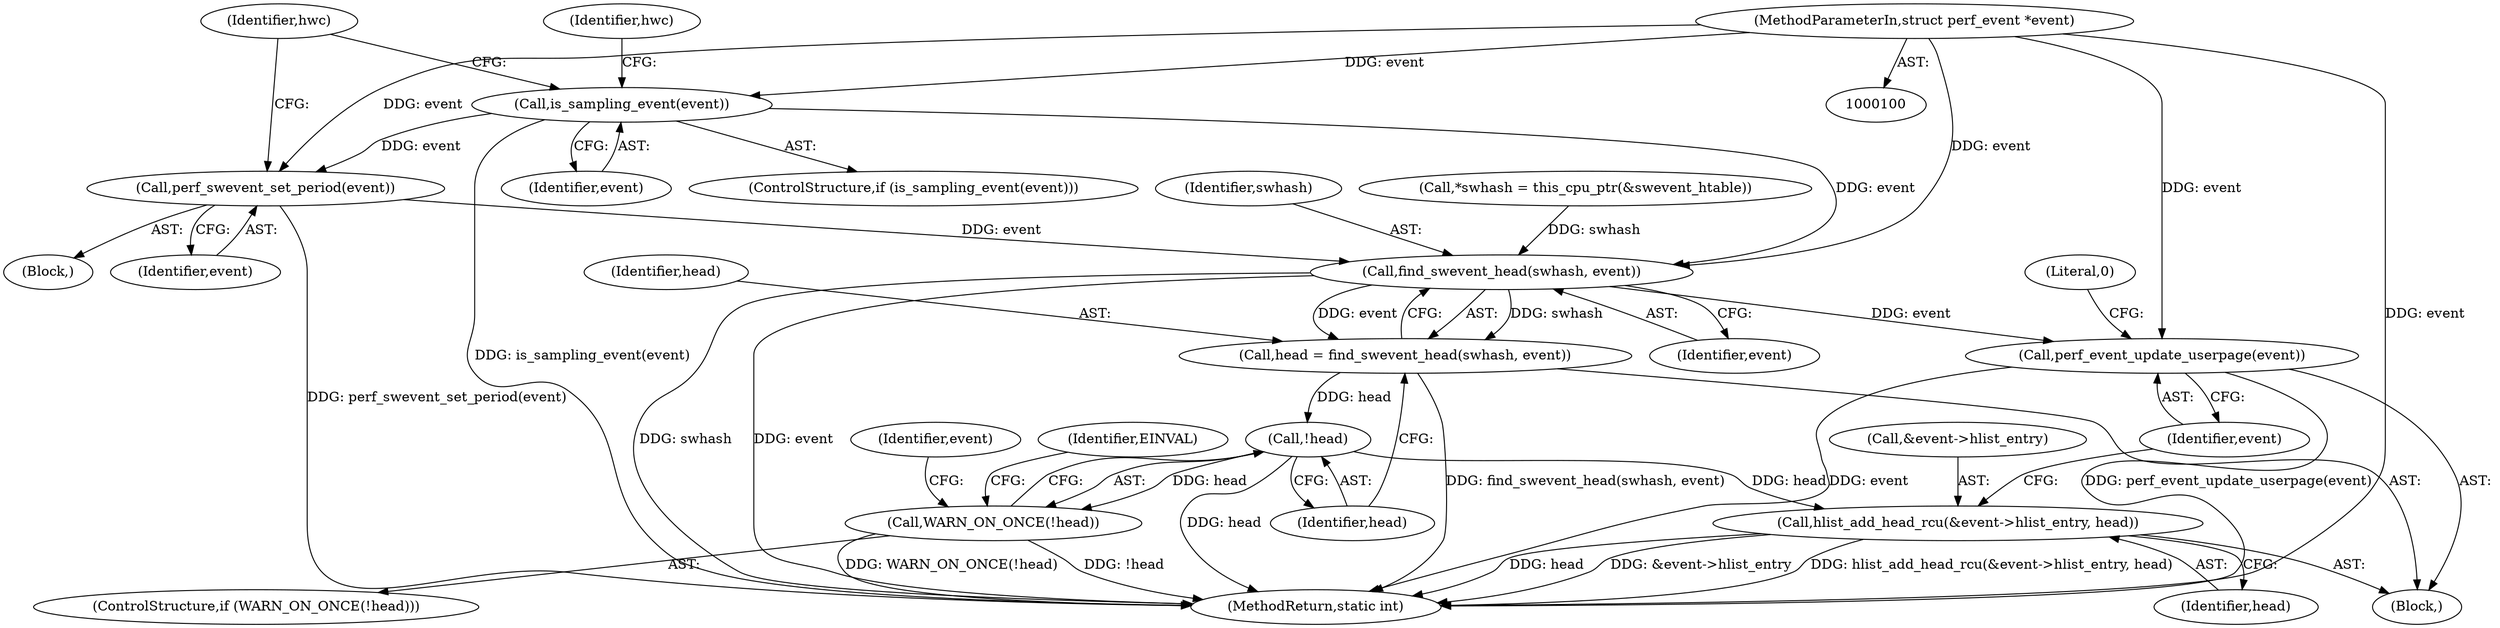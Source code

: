 digraph "0_linux_12ca6ad2e3a896256f086497a7c7406a547ee373_1@pointer" {
"1000119" [label="(Call,is_sampling_event(event))"];
"1000101" [label="(MethodParameterIn,struct perf_event *event)"];
"1000129" [label="(Call,perf_swevent_set_period(event))"];
"1000141" [label="(Call,find_swevent_head(swhash, event))"];
"1000139" [label="(Call,head = find_swevent_head(swhash, event))"];
"1000146" [label="(Call,!head)"];
"1000145" [label="(Call,WARN_ON_ONCE(!head))"];
"1000151" [label="(Call,hlist_add_head_rcu(&event->hlist_entry, head))"];
"1000157" [label="(Call,perf_event_update_userpage(event))"];
"1000157" [label="(Call,perf_event_update_userpage(event))"];
"1000154" [label="(Identifier,event)"];
"1000101" [label="(MethodParameterIn,struct perf_event *event)"];
"1000141" [label="(Call,find_swevent_head(swhash, event))"];
"1000142" [label="(Identifier,swhash)"];
"1000119" [label="(Call,is_sampling_event(event))"];
"1000105" [label="(Call,*swhash = this_cpu_ptr(&swevent_htable))"];
"1000140" [label="(Identifier,head)"];
"1000103" [label="(Block,)"];
"1000156" [label="(Identifier,head)"];
"1000118" [label="(ControlStructure,if (is_sampling_event(event)))"];
"1000161" [label="(MethodReturn,static int)"];
"1000129" [label="(Call,perf_swevent_set_period(event))"];
"1000150" [label="(Identifier,EINVAL)"];
"1000151" [label="(Call,hlist_add_head_rcu(&event->hlist_entry, head))"];
"1000147" [label="(Identifier,head)"];
"1000160" [label="(Literal,0)"];
"1000133" [label="(Identifier,hwc)"];
"1000145" [label="(Call,WARN_ON_ONCE(!head))"];
"1000152" [label="(Call,&event->hlist_entry)"];
"1000158" [label="(Identifier,event)"];
"1000139" [label="(Call,head = find_swevent_head(swhash, event))"];
"1000120" [label="(Identifier,event)"];
"1000146" [label="(Call,!head)"];
"1000130" [label="(Identifier,event)"];
"1000143" [label="(Identifier,event)"];
"1000121" [label="(Block,)"];
"1000124" [label="(Identifier,hwc)"];
"1000144" [label="(ControlStructure,if (WARN_ON_ONCE(!head)))"];
"1000119" -> "1000118"  [label="AST: "];
"1000119" -> "1000120"  [label="CFG: "];
"1000120" -> "1000119"  [label="AST: "];
"1000124" -> "1000119"  [label="CFG: "];
"1000133" -> "1000119"  [label="CFG: "];
"1000119" -> "1000161"  [label="DDG: is_sampling_event(event)"];
"1000101" -> "1000119"  [label="DDG: event"];
"1000119" -> "1000129"  [label="DDG: event"];
"1000119" -> "1000141"  [label="DDG: event"];
"1000101" -> "1000100"  [label="AST: "];
"1000101" -> "1000161"  [label="DDG: event"];
"1000101" -> "1000129"  [label="DDG: event"];
"1000101" -> "1000141"  [label="DDG: event"];
"1000101" -> "1000157"  [label="DDG: event"];
"1000129" -> "1000121"  [label="AST: "];
"1000129" -> "1000130"  [label="CFG: "];
"1000130" -> "1000129"  [label="AST: "];
"1000133" -> "1000129"  [label="CFG: "];
"1000129" -> "1000161"  [label="DDG: perf_swevent_set_period(event)"];
"1000129" -> "1000141"  [label="DDG: event"];
"1000141" -> "1000139"  [label="AST: "];
"1000141" -> "1000143"  [label="CFG: "];
"1000142" -> "1000141"  [label="AST: "];
"1000143" -> "1000141"  [label="AST: "];
"1000139" -> "1000141"  [label="CFG: "];
"1000141" -> "1000161"  [label="DDG: swhash"];
"1000141" -> "1000161"  [label="DDG: event"];
"1000141" -> "1000139"  [label="DDG: swhash"];
"1000141" -> "1000139"  [label="DDG: event"];
"1000105" -> "1000141"  [label="DDG: swhash"];
"1000141" -> "1000157"  [label="DDG: event"];
"1000139" -> "1000103"  [label="AST: "];
"1000140" -> "1000139"  [label="AST: "];
"1000147" -> "1000139"  [label="CFG: "];
"1000139" -> "1000161"  [label="DDG: find_swevent_head(swhash, event)"];
"1000139" -> "1000146"  [label="DDG: head"];
"1000146" -> "1000145"  [label="AST: "];
"1000146" -> "1000147"  [label="CFG: "];
"1000147" -> "1000146"  [label="AST: "];
"1000145" -> "1000146"  [label="CFG: "];
"1000146" -> "1000161"  [label="DDG: head"];
"1000146" -> "1000145"  [label="DDG: head"];
"1000146" -> "1000151"  [label="DDG: head"];
"1000145" -> "1000144"  [label="AST: "];
"1000150" -> "1000145"  [label="CFG: "];
"1000154" -> "1000145"  [label="CFG: "];
"1000145" -> "1000161"  [label="DDG: !head"];
"1000145" -> "1000161"  [label="DDG: WARN_ON_ONCE(!head)"];
"1000151" -> "1000103"  [label="AST: "];
"1000151" -> "1000156"  [label="CFG: "];
"1000152" -> "1000151"  [label="AST: "];
"1000156" -> "1000151"  [label="AST: "];
"1000158" -> "1000151"  [label="CFG: "];
"1000151" -> "1000161"  [label="DDG: &event->hlist_entry"];
"1000151" -> "1000161"  [label="DDG: hlist_add_head_rcu(&event->hlist_entry, head)"];
"1000151" -> "1000161"  [label="DDG: head"];
"1000157" -> "1000103"  [label="AST: "];
"1000157" -> "1000158"  [label="CFG: "];
"1000158" -> "1000157"  [label="AST: "];
"1000160" -> "1000157"  [label="CFG: "];
"1000157" -> "1000161"  [label="DDG: perf_event_update_userpage(event)"];
"1000157" -> "1000161"  [label="DDG: event"];
}
